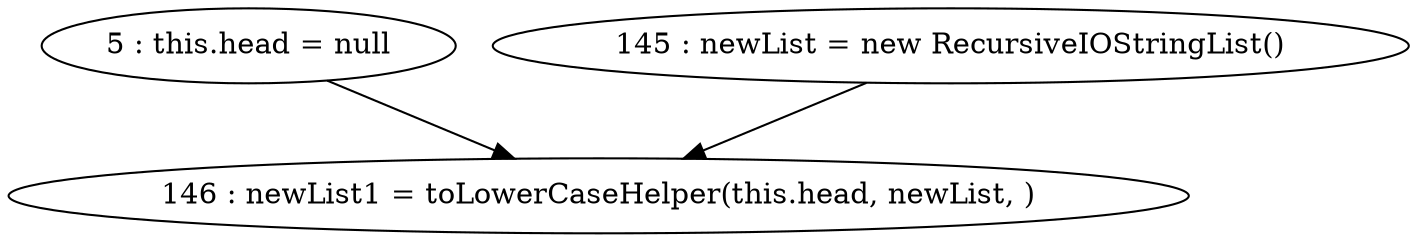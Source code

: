 digraph G {
"5 : this.head = null"
"5 : this.head = null" -> "146 : newList1 = toLowerCaseHelper(this.head, newList, )"
"145 : newList = new RecursiveIOStringList()"
"145 : newList = new RecursiveIOStringList()" -> "146 : newList1 = toLowerCaseHelper(this.head, newList, )"
"146 : newList1 = toLowerCaseHelper(this.head, newList, )"
}
